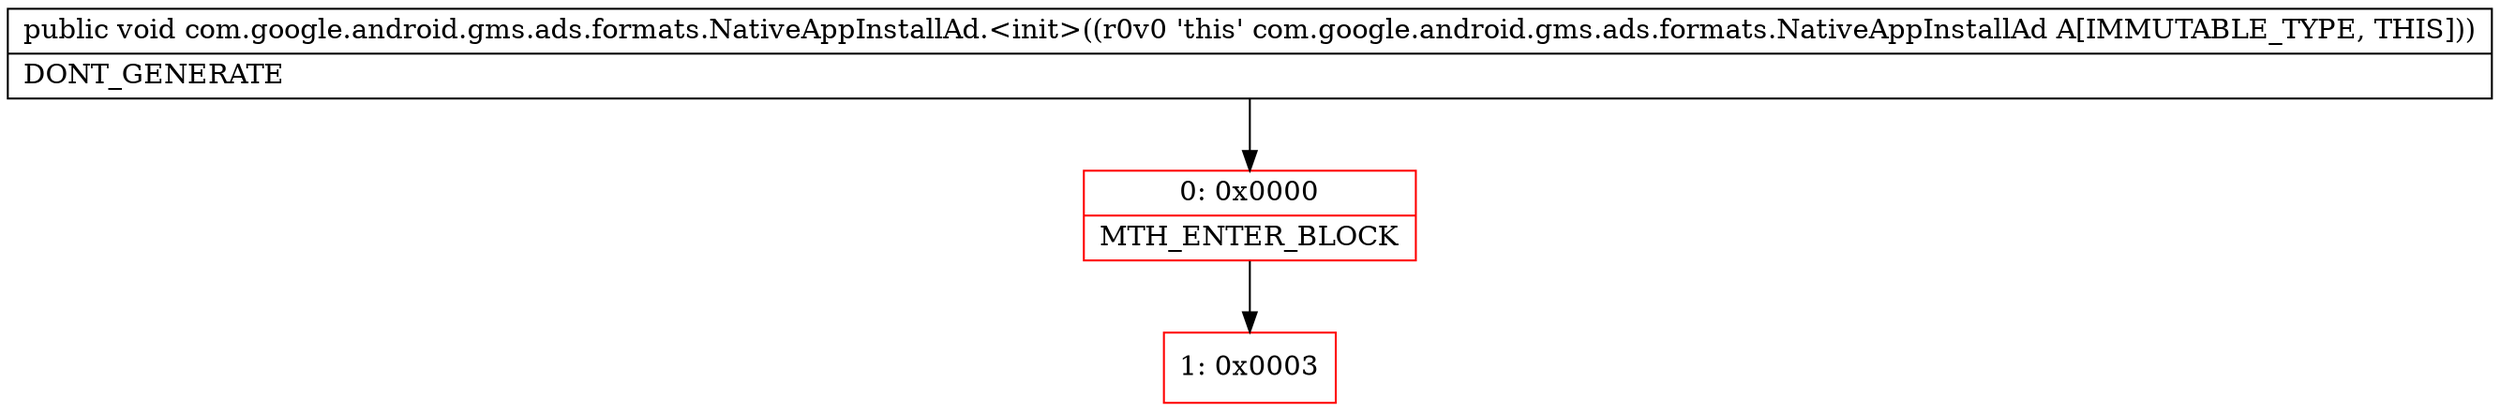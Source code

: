 digraph "CFG forcom.google.android.gms.ads.formats.NativeAppInstallAd.\<init\>()V" {
subgraph cluster_Region_203112525 {
label = "R(0)";
node [shape=record,color=blue];
}
Node_0 [shape=record,color=red,label="{0\:\ 0x0000|MTH_ENTER_BLOCK\l}"];
Node_1 [shape=record,color=red,label="{1\:\ 0x0003}"];
MethodNode[shape=record,label="{public void com.google.android.gms.ads.formats.NativeAppInstallAd.\<init\>((r0v0 'this' com.google.android.gms.ads.formats.NativeAppInstallAd A[IMMUTABLE_TYPE, THIS]))  | DONT_GENERATE\l}"];
MethodNode -> Node_0;
Node_0 -> Node_1;
}

